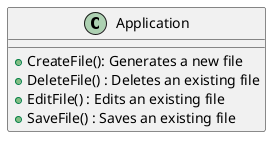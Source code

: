 @startuml

class Application{
+CreateFile(): Generates a new file
+DeleteFile() : Deletes an existing file
+EditFile() : Edits an existing file
+SaveFile() : Saves an existing file
}

@enduml